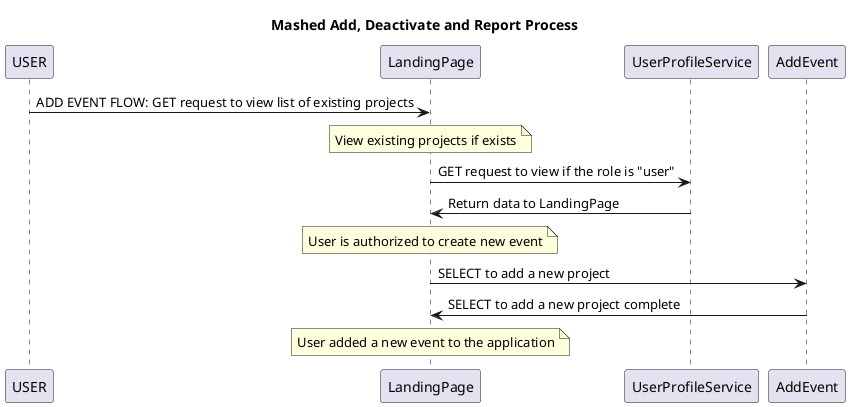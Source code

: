 @startuml

title Mashed Add, Deactivate and Report Process

USER -> LandingPage: ADD EVENT FLOW: GET request to view list of existing projects
note over LandingPage: View existing projects if exists
LandingPage -> UserProfileService: GET request to view if the role is "user"
UserProfileService -> LandingPage: Return data to LandingPage
note over LandingPage: User is authorized to create new event
LandingPage -> AddEvent: SELECT to add a new project
AddEvent -> LandingPage: SELECT to add a new project complete
note over LandingPage: User added a new event to the application

@enduml


@startuml

USER -> LandingPage: DEACTIVATE EVENT FLOW: GET request to view list of existing projects
note over LandingPage: View existing projects if exists
LandingPage -> UserProfileService: GET request to view if the project contains user email in sharable_groups
UserProfileService -> LandingPage: Return data to LandingPage
note over LandingPage: User is authorized to deactivate the selected event
LandingPage -> DeactivateEvent: SELECT to deactivate a new project
note over DeactivateEvent: User can only deactivate the projects that he created
DeactivateEvent -> LandingPage: SELECT to deactivate a new project complete
note over LandingPage: User deactivated event to the application

@enduml



@startuml

USER -> LandingPage: REPORT EVENT FLOW: GET request to view list of existing projects
note over LandingPage: View existing projects if exists
LandingPage -> UserProfileService: GET request to view if the role is "user"
UserProfileService -> LandingPage: Return data to LandingPage
note over LandingPage: User is authorized to report the selected event. All projects are repotable by default
LandingPage -> ReportEvent: SELECT to report a new project
note over ReportEvent: User can report projects even though they didn't create it
ReportEvent -> LandingPage: SELECT to report a new project complete
note over LandingPage: User reported event to the application

@enduml


